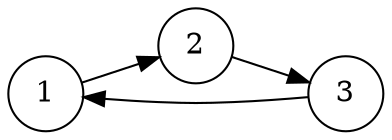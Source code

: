 digraph g{
node[shape = circle];
rankdir=LR;
nodestep=0.6;
1 -> 2 [len = 3.0];
2 -> 3 [len = 3.0];
3 -> 1 [len = 3.0];
}

